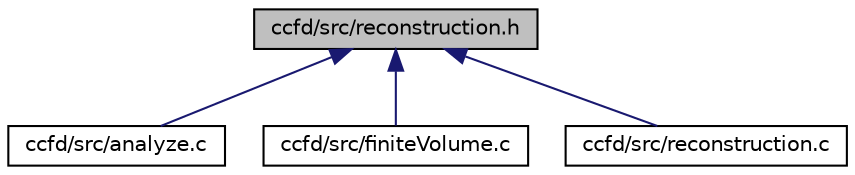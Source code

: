 digraph "ccfd/src/reconstruction.h"
{
 // INTERACTIVE_SVG=YES
 // LATEX_PDF_SIZE
  edge [fontname="Helvetica",fontsize="10",labelfontname="Helvetica",labelfontsize="10"];
  node [fontname="Helvetica",fontsize="10",shape=record];
  Node1 [label="ccfd/src/reconstruction.h",height=0.2,width=0.4,color="black", fillcolor="grey75", style="filled", fontcolor="black",tooltip=" "];
  Node1 -> Node2 [dir="back",color="midnightblue",fontsize="10",style="solid"];
  Node2 [label="ccfd/src/analyze.c",height=0.2,width=0.4,color="black", fillcolor="white", style="filled",URL="$analyze_8c.html",tooltip="Contains functions for analyzing flow results."];
  Node1 -> Node3 [dir="back",color="midnightblue",fontsize="10",style="solid"];
  Node3 [label="ccfd/src/finiteVolume.c",height=0.2,width=0.4,color="black", fillcolor="white", style="filled",URL="$finiteVolume_8c.html",tooltip="Finite volume time derivative functions."];
  Node1 -> Node4 [dir="back",color="midnightblue",fontsize="10",style="solid"];
  Node4 [label="ccfd/src/reconstruction.c",height=0.2,width=0.4,color="black", fillcolor="white", style="filled",URL="$reconstruction_8c.html",tooltip="Contains the reconstruction and limiter functions."];
}

